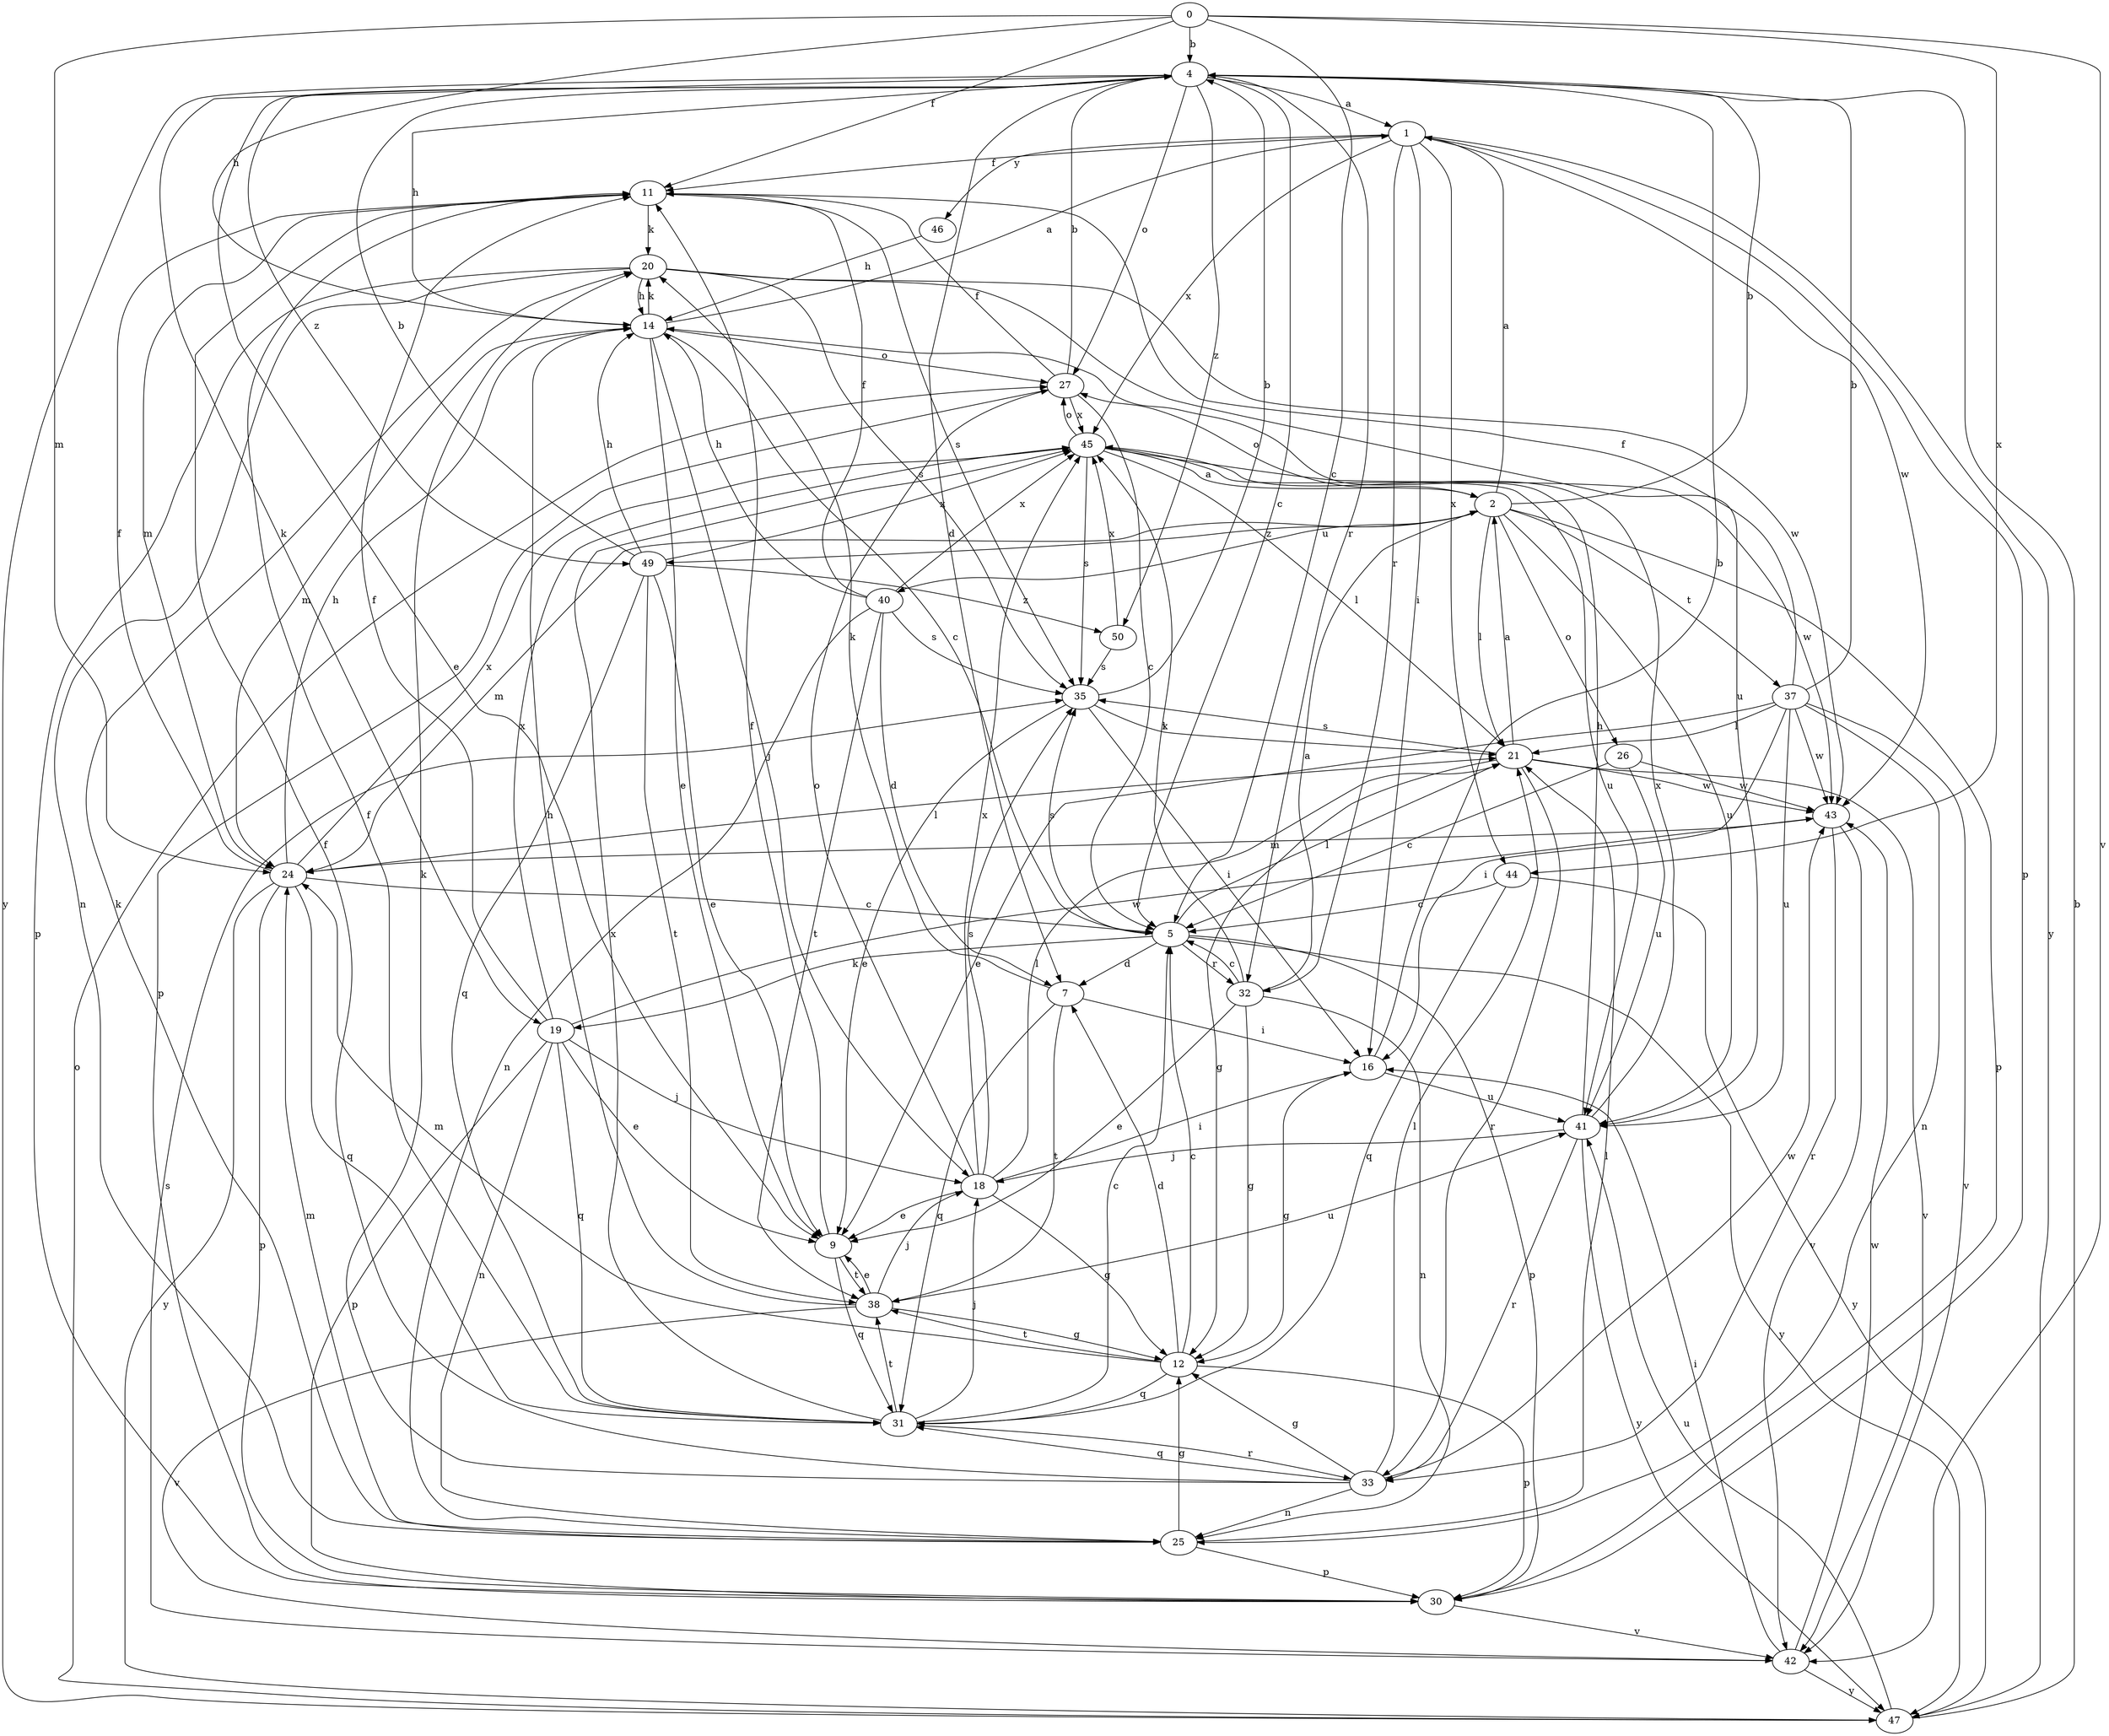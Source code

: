 strict digraph  {
0;
1;
2;
4;
5;
7;
9;
11;
12;
14;
16;
18;
19;
20;
21;
24;
25;
26;
27;
30;
31;
32;
33;
35;
37;
38;
40;
41;
42;
43;
44;
45;
46;
47;
49;
50;
0 -> 4  [label=b];
0 -> 5  [label=c];
0 -> 11  [label=f];
0 -> 14  [label=h];
0 -> 24  [label=m];
0 -> 42  [label=v];
0 -> 44  [label=x];
1 -> 11  [label=f];
1 -> 16  [label=i];
1 -> 30  [label=p];
1 -> 32  [label=r];
1 -> 43  [label=w];
1 -> 44  [label=x];
1 -> 45  [label=x];
1 -> 46  [label=y];
1 -> 47  [label=y];
2 -> 1  [label=a];
2 -> 4  [label=b];
2 -> 21  [label=l];
2 -> 24  [label=m];
2 -> 26  [label=o];
2 -> 27  [label=o];
2 -> 30  [label=p];
2 -> 37  [label=t];
2 -> 40  [label=u];
2 -> 41  [label=u];
2 -> 49  [label=z];
4 -> 1  [label=a];
4 -> 5  [label=c];
4 -> 7  [label=d];
4 -> 9  [label=e];
4 -> 14  [label=h];
4 -> 19  [label=k];
4 -> 27  [label=o];
4 -> 32  [label=r];
4 -> 47  [label=y];
4 -> 49  [label=z];
4 -> 50  [label=z];
5 -> 7  [label=d];
5 -> 19  [label=k];
5 -> 21  [label=l];
5 -> 30  [label=p];
5 -> 32  [label=r];
5 -> 35  [label=s];
5 -> 47  [label=y];
7 -> 16  [label=i];
7 -> 20  [label=k];
7 -> 31  [label=q];
7 -> 38  [label=t];
9 -> 11  [label=f];
9 -> 31  [label=q];
9 -> 38  [label=t];
11 -> 20  [label=k];
11 -> 24  [label=m];
11 -> 35  [label=s];
12 -> 5  [label=c];
12 -> 7  [label=d];
12 -> 24  [label=m];
12 -> 30  [label=p];
12 -> 31  [label=q];
12 -> 38  [label=t];
14 -> 1  [label=a];
14 -> 5  [label=c];
14 -> 9  [label=e];
14 -> 18  [label=j];
14 -> 20  [label=k];
14 -> 24  [label=m];
14 -> 27  [label=o];
16 -> 4  [label=b];
16 -> 12  [label=g];
16 -> 41  [label=u];
18 -> 9  [label=e];
18 -> 12  [label=g];
18 -> 16  [label=i];
18 -> 21  [label=l];
18 -> 27  [label=o];
18 -> 35  [label=s];
18 -> 45  [label=x];
19 -> 9  [label=e];
19 -> 11  [label=f];
19 -> 18  [label=j];
19 -> 25  [label=n];
19 -> 30  [label=p];
19 -> 31  [label=q];
19 -> 43  [label=w];
19 -> 45  [label=x];
20 -> 14  [label=h];
20 -> 25  [label=n];
20 -> 30  [label=p];
20 -> 35  [label=s];
20 -> 41  [label=u];
20 -> 43  [label=w];
21 -> 2  [label=a];
21 -> 12  [label=g];
21 -> 33  [label=r];
21 -> 35  [label=s];
21 -> 42  [label=v];
21 -> 43  [label=w];
24 -> 5  [label=c];
24 -> 11  [label=f];
24 -> 14  [label=h];
24 -> 21  [label=l];
24 -> 30  [label=p];
24 -> 31  [label=q];
24 -> 45  [label=x];
24 -> 47  [label=y];
25 -> 12  [label=g];
25 -> 20  [label=k];
25 -> 21  [label=l];
25 -> 24  [label=m];
25 -> 30  [label=p];
26 -> 5  [label=c];
26 -> 41  [label=u];
26 -> 43  [label=w];
27 -> 4  [label=b];
27 -> 5  [label=c];
27 -> 11  [label=f];
27 -> 30  [label=p];
27 -> 45  [label=x];
30 -> 42  [label=v];
31 -> 5  [label=c];
31 -> 11  [label=f];
31 -> 18  [label=j];
31 -> 33  [label=r];
31 -> 38  [label=t];
31 -> 45  [label=x];
32 -> 2  [label=a];
32 -> 5  [label=c];
32 -> 9  [label=e];
32 -> 12  [label=g];
32 -> 25  [label=n];
32 -> 45  [label=x];
33 -> 11  [label=f];
33 -> 12  [label=g];
33 -> 20  [label=k];
33 -> 21  [label=l];
33 -> 25  [label=n];
33 -> 31  [label=q];
33 -> 43  [label=w];
35 -> 4  [label=b];
35 -> 9  [label=e];
35 -> 16  [label=i];
35 -> 21  [label=l];
37 -> 4  [label=b];
37 -> 9  [label=e];
37 -> 11  [label=f];
37 -> 16  [label=i];
37 -> 21  [label=l];
37 -> 25  [label=n];
37 -> 41  [label=u];
37 -> 42  [label=v];
37 -> 43  [label=w];
38 -> 9  [label=e];
38 -> 12  [label=g];
38 -> 14  [label=h];
38 -> 18  [label=j];
38 -> 41  [label=u];
38 -> 42  [label=v];
40 -> 7  [label=d];
40 -> 11  [label=f];
40 -> 14  [label=h];
40 -> 25  [label=n];
40 -> 35  [label=s];
40 -> 38  [label=t];
40 -> 45  [label=x];
41 -> 14  [label=h];
41 -> 18  [label=j];
41 -> 33  [label=r];
41 -> 45  [label=x];
41 -> 47  [label=y];
42 -> 16  [label=i];
42 -> 35  [label=s];
42 -> 43  [label=w];
42 -> 47  [label=y];
43 -> 24  [label=m];
43 -> 33  [label=r];
43 -> 42  [label=v];
44 -> 5  [label=c];
44 -> 31  [label=q];
44 -> 47  [label=y];
45 -> 2  [label=a];
45 -> 21  [label=l];
45 -> 27  [label=o];
45 -> 35  [label=s];
45 -> 41  [label=u];
45 -> 43  [label=w];
46 -> 14  [label=h];
47 -> 4  [label=b];
47 -> 27  [label=o];
47 -> 41  [label=u];
49 -> 4  [label=b];
49 -> 9  [label=e];
49 -> 14  [label=h];
49 -> 31  [label=q];
49 -> 38  [label=t];
49 -> 45  [label=x];
49 -> 50  [label=z];
50 -> 35  [label=s];
50 -> 45  [label=x];
}
